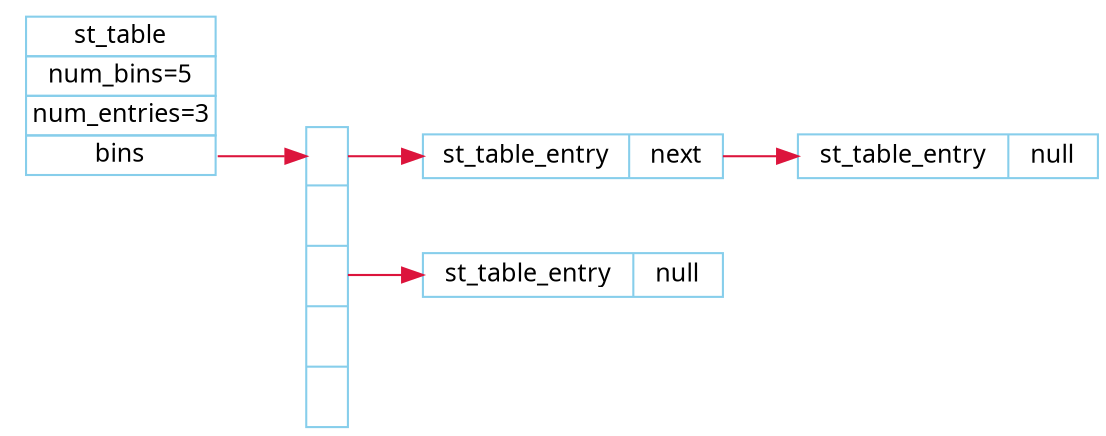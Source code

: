 digraph st2{
    fontname ="verdana";
    fontsize = 12;
    rankdir= LR;
    // rotate = 90 ;
    
    node [ shape="record", width=.1, height=.1];
    node [fontname = "Verdana", fontsize = 12, color="skyblue", shape="record"];
    edge [fontname = "Verdana", fontsize = 10, color="crimson", style="solid"];
    node [shape="plaintext"];


 st_table [label=<
    <table border="0" cellborder="1" cellspacing="0" align="left">
    <tr>
    <td>st_table</td>
    </tr>
    <tr>
    <td>num_bins=5</td>
    </tr>
      <tr>
      <td>num_entries=3</td>
      </tr>
      <tr>
      <td port="bins">bins</td>
      </tr>
      </table>
  >];

  node [shape="record"];
  num_bins [label=" <b1> | <b2> | <b3> | <b4> | <b5> ", height=2];
  node[ width=2 ];
  entry_1 [label="{<e>st_table_entry|<next>next}"];
  entry_2 [label="{<e>st_table_entry|<next>null}"];
  entry_3 [label="{<e>st_table_entry|<next>null}"];

  st_table:bins -> num_bins:b1;
  num_bins:b1 -> entry_1:e;
  entry_1:next -> entry_2:e;
  num_bins:b3 -> entry_3:e;

}